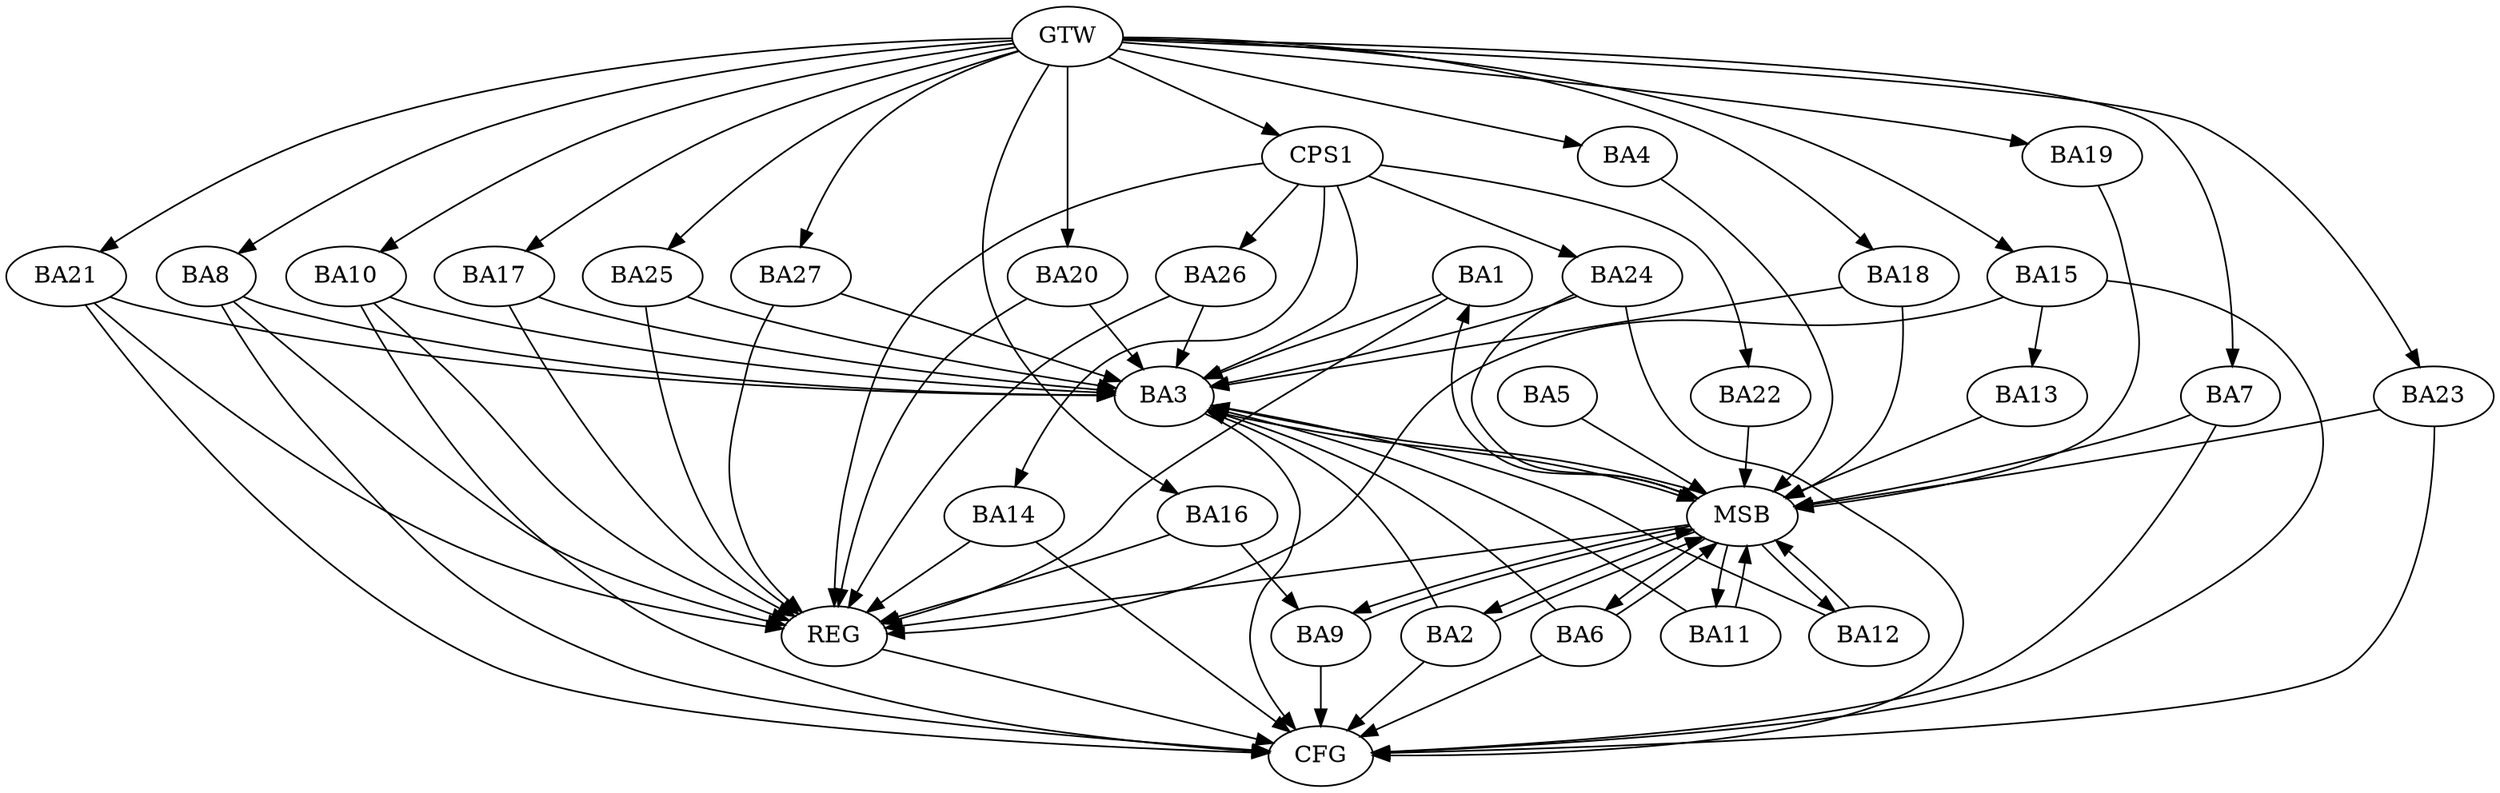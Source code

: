 strict digraph G {
  BA1 [ label="BA1" ];
  BA2 [ label="BA2" ];
  BA3 [ label="BA3" ];
  BA4 [ label="BA4" ];
  BA5 [ label="BA5" ];
  BA6 [ label="BA6" ];
  BA7 [ label="BA7" ];
  BA8 [ label="BA8" ];
  BA9 [ label="BA9" ];
  BA10 [ label="BA10" ];
  BA11 [ label="BA11" ];
  BA12 [ label="BA12" ];
  BA13 [ label="BA13" ];
  BA14 [ label="BA14" ];
  BA15 [ label="BA15" ];
  BA16 [ label="BA16" ];
  BA17 [ label="BA17" ];
  BA18 [ label="BA18" ];
  BA19 [ label="BA19" ];
  BA20 [ label="BA20" ];
  BA21 [ label="BA21" ];
  BA22 [ label="BA22" ];
  BA23 [ label="BA23" ];
  BA24 [ label="BA24" ];
  BA25 [ label="BA25" ];
  BA26 [ label="BA26" ];
  BA27 [ label="BA27" ];
  CPS1 [ label="CPS1" ];
  GTW [ label="GTW" ];
  REG [ label="REG" ];
  MSB [ label="MSB" ];
  CFG [ label="CFG" ];
  BA15 -> BA13;
  BA16 -> BA9;
  BA25 -> BA3;
  BA27 -> BA3;
  CPS1 -> BA24;
  CPS1 -> BA26;
  CPS1 -> BA14;
  CPS1 -> BA3;
  CPS1 -> BA22;
  GTW -> BA4;
  GTW -> BA7;
  GTW -> BA8;
  GTW -> BA10;
  GTW -> BA15;
  GTW -> BA16;
  GTW -> BA17;
  GTW -> BA18;
  GTW -> BA19;
  GTW -> BA20;
  GTW -> BA21;
  GTW -> BA23;
  GTW -> BA25;
  GTW -> BA27;
  GTW -> CPS1;
  BA1 -> REG;
  BA8 -> REG;
  BA10 -> REG;
  BA14 -> REG;
  BA15 -> REG;
  BA16 -> REG;
  BA17 -> REG;
  BA20 -> REG;
  BA21 -> REG;
  BA25 -> REG;
  BA26 -> REG;
  BA27 -> REG;
  CPS1 -> REG;
  BA2 -> MSB;
  MSB -> BA1;
  MSB -> REG;
  BA3 -> MSB;
  MSB -> BA2;
  BA4 -> MSB;
  BA5 -> MSB;
  BA6 -> MSB;
  MSB -> BA3;
  BA7 -> MSB;
  MSB -> BA6;
  BA9 -> MSB;
  BA11 -> MSB;
  MSB -> BA9;
  BA12 -> MSB;
  BA13 -> MSB;
  BA18 -> MSB;
  BA19 -> MSB;
  MSB -> BA11;
  BA22 -> MSB;
  MSB -> BA12;
  BA23 -> MSB;
  BA24 -> MSB;
  BA10 -> CFG;
  BA15 -> CFG;
  BA8 -> CFG;
  BA24 -> CFG;
  BA23 -> CFG;
  BA21 -> CFG;
  BA6 -> CFG;
  BA3 -> CFG;
  BA7 -> CFG;
  BA2 -> CFG;
  BA14 -> CFG;
  BA9 -> CFG;
  REG -> CFG;
  BA2 -> BA3;
  BA11 -> BA3;
  BA1 -> BA3;
  BA18 -> BA3;
  BA20 -> BA3;
  BA8 -> BA3;
  BA21 -> BA3;
  BA17 -> BA3;
  BA10 -> BA3;
  BA24 -> BA3;
  BA12 -> BA3;
  BA26 -> BA3;
  BA6 -> BA3;
}
